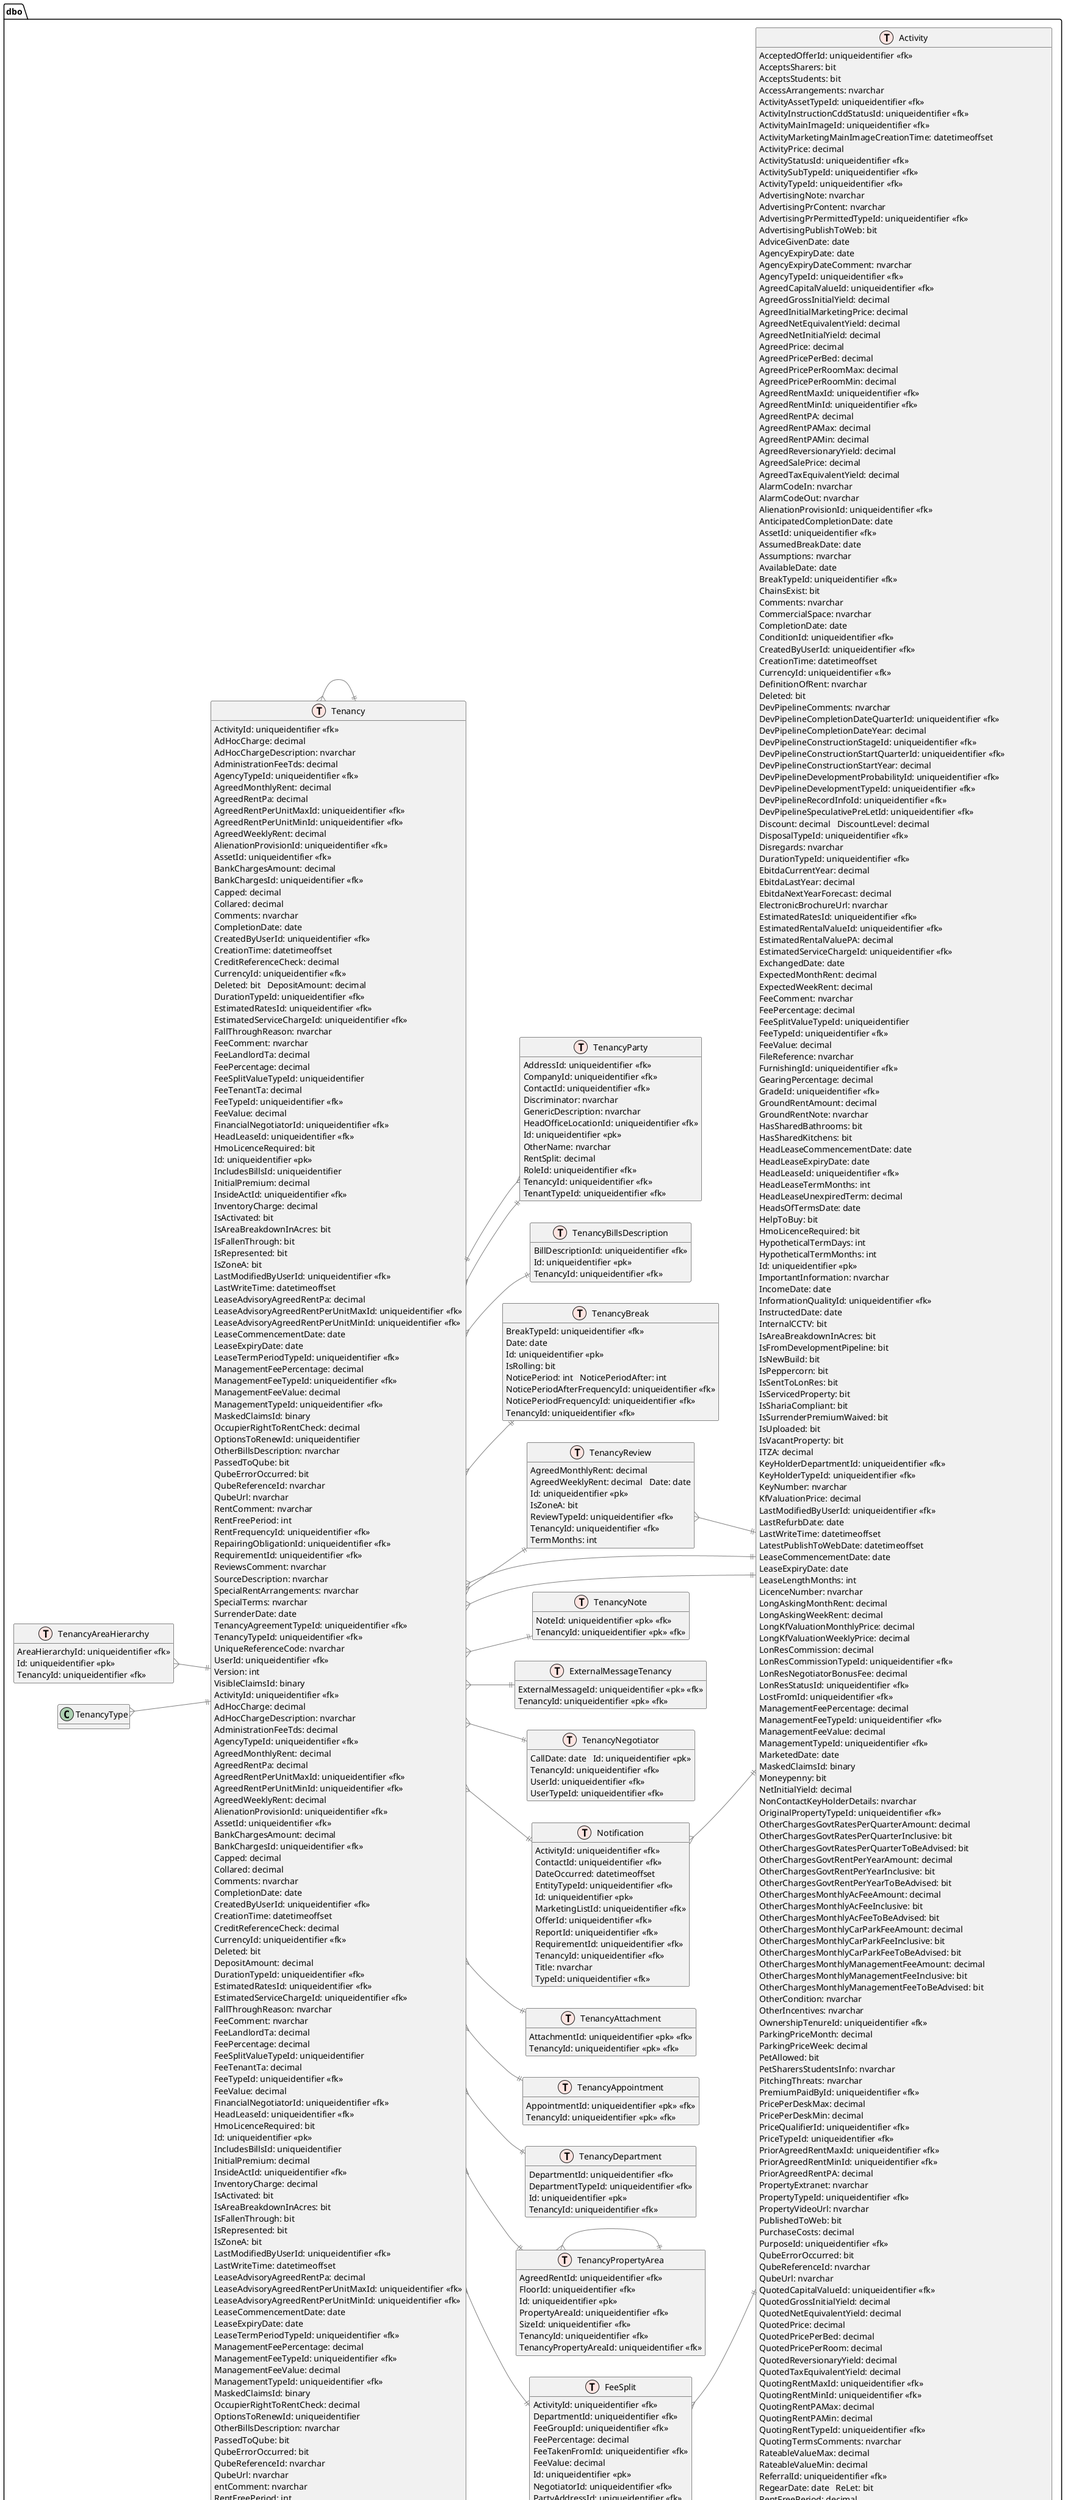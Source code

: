 @startuml TenancyDb

left to right direction

!define table(x) class x << (T,mistyrose) >>   
!define view(x) class x << (V,lightblue) >>   
!define table(x) class x << (T,mistyrose) >>  
!define tr(x) class x << (R,red) >>  
!define tf(x) class x << (F,darkorange) >>   
!define af(x) class x << (F,white) >>   
!define fn(x) class x << (F,plum) >>   
!define fs(x) class x << (F,tan) >>   
!define ft(x) class x << (F,wheat) >>   
!define if(x) class x << (F,gaisboro) >>   
!define p(x) class x << (P,indianred) >>   
!define pc(x) class x << (P,lemonshiffon) >>   
!define x(x) class x << (P,linen) >>     
!define primary_key(x) <<pk>> <u>x</u>
!define foreign_key(x) <<fk>> <b>x</b>
!define link( k, y) k }--||  y
hide methods   
hide stereotypes  
skinparam classarrowcolor gray  

'skinparam linetype ortho
     
table(dbo.Tenancy) {   
    ActivityId: uniqueidentifier <<fk>>   
    AdHocCharge: decimal   
    AdHocChargeDescription: nvarchar   
    AdministrationFeeTds: decimal   
    AgencyTypeId: uniqueidentifier <<fk>>   
    AgreedMonthlyRent: decimal   
    AgreedRentPa: decimal   
    AgreedRentPerUnitMaxId: uniqueidentifier <<fk>>   
    AgreedRentPerUnitMinId: uniqueidentifier <<fk>>   
    AgreedWeeklyRent: decimal   
    AlienationProvisionId: uniqueidentifier <<fk>>   
    AssetId: uniqueidentifier <<fk>>   
    BankChargesAmount: decimal   
    BankChargesId: uniqueidentifier <<fk>>   
    Capped: decimal   
    Collared: decimal   
    Comments: nvarchar   
    CompletionDate: date   
    CreatedByUserId: uniqueidentifier <<fk>>   
    CreationTime: datetimeoffset   
    CreditReferenceCheck: decimal   
    CurrencyId: uniqueidentifier <<fk>>   
    Deleted: bit   DepositAmount: decimal   
    DurationTypeId: uniqueidentifier <<fk>>  
    EstimatedRatesId: uniqueidentifier <<fk>>   
    EstimatedServiceChargeId: uniqueidentifier <<fk>>   
    FallThroughReason: nvarchar   
    FeeComment: nvarchar   
    FeeLandlordTa: decimal   
    FeePercentage: decimal   
    FeeSplitValueTypeId: uniqueidentifier   
    FeeTenantTa: decimal   
    FeeTypeId: uniqueidentifier <<fk>>   
    FeeValue: decimal   
    FinancialNegotiatorId: uniqueidentifier <<fk>>   
    HeadLeaseId: uniqueidentifier <<fk>>   
    HmoLicenceRequired: bit   
    Id: uniqueidentifier <<pk>>   
    IncludesBillsId: uniqueidentifier   
    InitialPremium: decimal   
    InsideActId: uniqueidentifier <<fk>>  
    InventoryCharge: decimal   
    IsActivated: bit   
    IsAreaBreakdownInAcres: bit   
    IsFallenThrough: bit   
    IsRepresented: bit  
    IsZoneA: bit   
    LastModifiedByUserId: uniqueidentifier <<fk>>   
    LastWriteTime: datetimeoffset   
    LeaseAdvisoryAgreedRentPa: decimal   
    LeaseAdvisoryAgreedRentPerUnitMaxId: uniqueidentifier <<fk>>   
    LeaseAdvisoryAgreedRentPerUnitMinId: uniqueidentifier <<fk>>   
    LeaseCommencementDate: date  
    LeaseExpiryDate: date   
    LeaseTermPeriodTypeId: uniqueidentifier <<fk>>   
    ManagementFeePercentage: decimal  
    ManagementFeeTypeId: uniqueidentifier <<fk>>  
    ManagementFeeValue: decimal   
    ManagementTypeId: uniqueidentifier <<fk>>   
    MaskedClaimsId: binary  
    OccupierRightToRentCheck: decimal   
    OptionsToRenewId: uniqueidentifier   
    OtherBillsDescription: nvarchar   
    PassedToQube: bit   
    QubeErrorOccurred: bit   
    QubeReferenceId: nvarchar   
    QubeUrl: nvarchar   
    RentComment: nvarchar   
    RentFreePeriod: int   
    RentFrequencyId: uniqueidentifier <<fk>>   
    RepairingObligationId: uniqueidentifier <<fk>>   
    RequirementId: uniqueidentifier <<fk>>   
    ReviewsComment: nvarchar   
    SourceDescription: nvarchar   
    SpecialRentArrangements: nvarchar   
    SpecialTerms: nvarchar   
    SurrenderDate: date   
    TenancyAgreementTypeId: uniqueidentifier <<fk>>  
    TenancyTypeId: uniqueidentifier <<fk>>   
    UniqueReferenceCode: nvarchar   
    UserId: uniqueidentifier <<fk>>   
    Version: int   
    VisibleClaimsId: binary   
}  
              
table(dbo.LeaseAdvisoryTenancies) {   
    ActivityId: uniqueidentifier <<pk>> <<fk>>   
    TenancyId: uniqueidentifier <<pk>> <<fk>>   
}  
table(dbo.FeeSplit) {  
    ActivityId: uniqueidentifier <<fk>>   
    DepartmentId: uniqueidentifier <<fk>>   
    FeeGroupId: uniqueidentifier <<fk>>   
    FeePercentage: decimal   
    FeeTakenFromId: uniqueidentifier <<fk>>   
    FeeValue: decimal   
    Id: uniqueidentifier <<pk>>   
    NegotiatorId: uniqueidentifier <<fk>>   
    PartyAddressId: uniqueidentifier <<fk>>   
    PartyCompanyId: uniqueidentifier <<fk>>   
    PartyContactId: uniqueidentifier <<fk>>   
    PartyOtherName: nvarchar   
    PartyRoleId: uniqueidentifier <<fk>>   
    RequirementId: uniqueidentifier <<fk>>   
    ShareOfFee: decimal   
    TenancyId: uniqueidentifier <<fk>>   
}  
        
table(dbo.TenancyPropertyArea) {   
    AgreedRentId: uniqueidentifier <<fk>>   
    FloorId: uniqueidentifier <<fk>>   
    Id: uniqueidentifier <<pk>>   
    PropertyAreaId: uniqueidentifier <<fk>>   
    SizeId: uniqueidentifier <<fk>>   
    TenancyId: uniqueidentifier <<fk>>   
    TenancyPropertyAreaId: uniqueidentifier <<fk>>   
}  
table(dbo.TenancyAreaHierarchy) {   
    AreaHierarchyId: uniqueidentifier <<fk>>   
    Id: uniqueidentifier <<pk>>   
    TenancyId: uniqueidentifier <<fk>>   
}  
table(dbo.TenancyDepartment) {   
    DepartmentId: uniqueidentifier <<fk>>   
    DepartmentTypeId: uniqueidentifier <<fk>>   
    Id: uniqueidentifier <<pk>>   
    TenancyId: uniqueidentifier <<fk>>   
}  
table(dbo.TenancyAppointment) {   
    AppointmentId: uniqueidentifier <<pk>> <<fk>>   
    TenancyId: uniqueidentifier <<pk>> <<fk>>   
}  
table(dbo.TenancyAttachment) {   
    AttachmentId: uniqueidentifier <<pk>> <<fk>>   
    TenancyId: uniqueidentifier <<pk>> <<fk>>   
}  
table(dbo.Notification) {   
    ActivityId: uniqueidentifier <<fk>>   
    ContactId: uniqueidentifier <<fk>>   
    DateOccurred: datetimeoffset   
    EntityTypeId: uniqueidentifier <<fk>>   
    Id: uniqueidentifier <<pk>>   
    MarketingListId: uniqueidentifier <<fk>>   
    OfferId: uniqueidentifier <<fk>>   
    ReportId: uniqueidentifier <<fk>>   
    RequirementId: uniqueidentifier <<fk>>   
    TenancyId: uniqueidentifier <<fk>>   
    Title: nvarchar   
    TypeId: uniqueidentifier <<fk>>   
}  
table(dbo.TenancyNegotiator) {   
    CallDate: date   Id: uniqueidentifier <<pk>>   
    TenancyId: uniqueidentifier <<fk>>   
    UserId: uniqueidentifier <<fk>>   
    UserTypeId: uniqueidentifier <<fk>>   
}  
table(dbo.ExternalMessageTenancy) {  
    ExternalMessageId: uniqueidentifier <<pk>> <<fk>>   
    TenancyId: uniqueidentifier <<pk>> <<fk>>   
}  
table(dbo.TenancyNote) {   
    NoteId: uniqueidentifier <<pk>> <<fk>>   
    TenancyId: uniqueidentifier <<pk>> <<fk>>   
}  
table(dbo.Activity) {   
    AcceptedOfferId: uniqueidentifier <<fk>>   
    AcceptsSharers: bit  
    AcceptsStudents: bit   
    AccessArrangements: nvarchar   
    ActivityAssetTypeId: uniqueidentifier <<fk>>   
    ActivityInstructionCddStatusId: uniqueidentifier <<fk>>   
    ActivityMainImageId: uniqueidentifier <<fk>>   
    ActivityMarketingMainImageCreationTime: datetimeoffset  
    ActivityPrice: decimal   
    ActivityStatusId: uniqueidentifier <<fk>>   
    ActivitySubTypeId: uniqueidentifier <<fk>>   
    ActivityTypeId: uniqueidentifier <<fk>>   
    AdvertisingNote: nvarchar   
    AdvertisingPrContent: nvarchar   
    AdvertisingPrPermittedTypeId: uniqueidentifier <<fk>>   
    AdvertisingPublishToWeb: bit   
    AdviceGivenDate: date   
    AgencyExpiryDate: date   
    AgencyExpiryDateComment: nvarchar   
    AgencyTypeId: uniqueidentifier <<fk>>   
    AgreedCapitalValueId: uniqueidentifier <<fk>>   
    AgreedGrossInitialYield: decimal   
    AgreedInitialMarketingPrice: decimal   
    AgreedNetEquivalentYield: decimal   
    AgreedNetInitialYield: decimal   
    AgreedPrice: decimal   
    AgreedPricePerBed: decimal   
    AgreedPricePerRoomMax: decimal   
    AgreedPricePerRoomMin: decimal   
    AgreedRentMaxId: uniqueidentifier <<fk>>   
    AgreedRentMinId: uniqueidentifier <<fk>>   
    AgreedRentPA: decimal   
    AgreedRentPAMax: decimal   
    AgreedRentPAMin: decimal   
    AgreedReversionaryYield: decimal   
    AgreedSalePrice: decimal   
    AgreedTaxEquivalentYield: decimal   
    AlarmCodeIn: nvarchar   
    AlarmCodeOut: nvarchar   
    AlienationProvisionId: uniqueidentifier <<fk>>   
    AnticipatedCompletionDate: date   
    AssetId: uniqueidentifier <<fk>>   
    AssumedBreakDate: date   
    Assumptions: nvarchar   
    AvailableDate: date   
    BreakTypeId: uniqueidentifier <<fk>>   
    ChainsExist: bit   
    Comments: nvarchar   
    CommercialSpace: nvarchar  
    CompletionDate: date   
    ConditionId: uniqueidentifier <<fk>>   
    CreatedByUserId: uniqueidentifier <<fk>>   
    CreationTime: datetimeoffset   
    CurrencyId: uniqueidentifier <<fk>>   
    DefinitionOfRent: nvarchar   
    Deleted: bit   
    DevPipelineComments: nvarchar   
    DevPipelineCompletionDateQuarterId: uniqueidentifier <<fk>>   
    DevPipelineCompletionDateYear: decimal   
    DevPipelineConstructionStageId: uniqueidentifier <<fk>>   
    DevPipelineConstructionStartQuarterId: uniqueidentifier <<fk>>   
    DevPipelineConstructionStartYear: decimal   
    DevPipelineDevelopmentProbabilityId: uniqueidentifier <<fk>>   
    DevPipelineDevelopmentTypeId: uniqueidentifier <<fk>>   
    DevPipelineRecordInfoId: uniqueidentifier <<fk>>   
    DevPipelineSpeculativePreLetId: uniqueidentifier <<fk>>   
    Discount: decimal   DiscountLevel: decimal   
    DisposalTypeId: uniqueidentifier <<fk>>   
    Disregards: nvarchar   
    DurationTypeId: uniqueidentifier <<fk>>   
    EbitdaCurrentYear: decimal   
    EbitdaLastYear: decimal   
    EbitdaNextYearForecast: decimal   
    ElectronicBrochureUrl: nvarchar   
    EstimatedRatesId: uniqueidentifier <<fk>>   
    EstimatedRentalValueId: uniqueidentifier <<fk>>   
    EstimatedRentalValuePA: decimal   
    EstimatedServiceChargeId: uniqueidentifier <<fk>>   
    ExchangedDate: date   
    ExpectedMonthRent: decimal   
    ExpectedWeekRent: decimal   
    FeeComment: nvarchar   
    FeePercentage: decimal   
    FeeSplitValueTypeId: uniqueidentifier   
    FeeTypeId: uniqueidentifier <<fk>>   
    FeeValue: decimal   
    FileReference: nvarchar   
    FurnishingId: uniqueidentifier <<fk>>   
    GearingPercentage: decimal   
    GradeId: uniqueidentifier <<fk>>   
    GroundRentAmount: decimal   
    GroundRentNote: nvarchar   
    HasSharedBathrooms: bit   
    HasSharedKitchens: bit   
    HeadLeaseCommencementDate: date   
    HeadLeaseExpiryDate: date   
    HeadLeaseId: uniqueidentifier <<fk>>  
    HeadLeaseTermMonths: int   
    HeadLeaseUnexpiredTerm: decimal   
    HeadsOfTermsDate: date   
    HelpToBuy: bit   
    HmoLicenceRequired: bit   
    HypotheticalTermDays: int   
    HypotheticalTermMonths: int   
    Id: uniqueidentifier <<pk>>   
    ImportantInformation: nvarchar   
    IncomeDate: date   
    InformationQualityId: uniqueidentifier <<fk>>   
    InstructedDate: date   
    InternalCCTV: bit   
    IsAreaBreakdownInAcres: bit   
    IsFromDevelopmentPipeline: bit   
    IsNewBuild: bit   
    IsPeppercorn: bit   
    IsSentToLonRes: bit   
    IsServicedProperty: bit   
    IsShariaCompliant: bit   
    IsSurrenderPremiumWaived: bit   
    IsUploaded: bit   
    IsVacantProperty: bit   
    ITZA: decimal   
    KeyHolderDepartmentId: uniqueidentifier <<fk>>   
    KeyHolderTypeId: uniqueidentifier <<fk>>   
    KeyNumber: nvarchar   
    KfValuationPrice: decimal   
    LastModifiedByUserId: uniqueidentifier <<fk>>   
    LastRefurbDate: date   
    LastWriteTime: datetimeoffset   
    LatestPublishToWebDate: datetimeoffset   
    LeaseCommencementDate: date   
    LeaseExpiryDate: date   
    LeaseLengthMonths: int   
    LicenceNumber: nvarchar   
    LongAskingMonthRent: decimal   
    LongAskingWeekRent: decimal   
    LongKfValuationMonthlyPrice: decimal   
    LongKfValuationWeeklyPrice: decimal   
    LonResCommission: decimal   
    LonResCommissionTypeId: uniqueidentifier <<fk>>   
    LonResNegotiatorBonusFee: decimal   
    LonResStatusId: uniqueidentifier <<fk>>   
    LostFromId: uniqueidentifier <<fk>>   
    ManagementFeePercentage: decimal   
    ManagementFeeTypeId: uniqueidentifier <<fk>>   
    ManagementFeeValue: decimal   
    ManagementTypeId: uniqueidentifier <<fk>>   
    MarketedDate: date   
    MaskedClaimsId: binary   
    Moneypenny: bit   
    NetInitialYield: decimal   
    NonContactKeyHolderDetails: nvarchar   
    OriginalPropertyTypeId: uniqueidentifier <<fk>>   
    OtherChargesGovtRatesPerQuarterAmount: decimal   
    OtherChargesGovtRatesPerQuarterInclusive: bit   
    OtherChargesGovtRatesPerQuarterToBeAdvised: bit   
    OtherChargesGovtRentPerYearAmount: decimal   
    OtherChargesGovtRentPerYearInclusive: bit   
    OtherChargesGovtRentPerYearToBeAdvised: bit   
    OtherChargesMonthlyAcFeeAmount: decimal   
    OtherChargesMonthlyAcFeeInclusive: bit   
    OtherChargesMonthlyAcFeeToBeAdvised: bit   
    OtherChargesMonthlyCarParkFeeAmount: decimal   
    OtherChargesMonthlyCarParkFeeInclusive: bit   
    OtherChargesMonthlyCarParkFeeToBeAdvised: bit   
    OtherChargesMonthlyManagementFeeAmount: decimal   
    OtherChargesMonthlyManagementFeeInclusive: bit   
    OtherChargesMonthlyManagementFeeToBeAdvised: bit   
    OtherCondition: nvarchar   
    OtherIncentives: nvarchar  
    OwnershipTenureId: uniqueidentifier <<fk>>  
    ParkingPriceMonth: decimal   
    ParkingPriceWeek: decimal   
    PetAllowed: bit   
    PetSharersStudentsInfo: nvarchar  
    PitchingThreats: nvarchar   
    PremiumPaidById: uniqueidentifier <<fk>>   
    PricePerDeskMax: decimal   
    PricePerDeskMin: decimal   
    PriceQualifierId: uniqueidentifier <<fk>>   
    PriceTypeId: uniqueidentifier <<fk>>   
    PriorAgreedRentMaxId: uniqueidentifier <<fk>>  
    PriorAgreedRentMinId: uniqueidentifier <<fk>>   
    PriorAgreedRentPA: decimal   
    PropertyExtranet: nvarchar   
    PropertyTypeId: uniqueidentifier <<fk>>   
    PropertyVideoUrl: nvarchar   
    PublishedToWeb: bit   
    PurchaseCosts: decimal   
    PurposeId: uniqueidentifier <<fk>>   
    QubeErrorOccurred: bit   
    QubeReferenceId: nvarchar   
    QubeUrl: nvarchar   
    QuotedCapitalValueId: uniqueidentifier <<fk>>   
    QuotedGrossInitialYield: decimal   
    QuotedNetEquivalentYield: decimal   
    QuotedPrice: decimal   
    QuotedPricePerBed: decimal   
    QuotedPricePerRoom: decimal   
    QuotedReversionaryYield: decimal   
    QuotedTaxEquivalentYield: decimal   
    QuotingRentMaxId: uniqueidentifier <<fk>>   
    QuotingRentMinId: uniqueidentifier <<fk>>   
    QuotingRentPAMax: decimal   
    QuotingRentPAMin: decimal   
    QuotingRentTypeId: uniqueidentifier <<fk>>   
    QuotingTermsComments: nvarchar   
    RateableValueMax: decimal   
    RateableValueMin: decimal   
    ReferralId: uniqueidentifier <<fk>>   
    RegearDate: date   ReLet: bit   
    RentFreePeriod: decimal   
    RentFrequencyId: uniqueidentifier <<fk>>   
    RentPA: decimal   
    RepairingObligationId: uniqueidentifier <<fk>>   
    RepresentingId: uniqueidentifier <<fk>>   
    ResponsibleForSaleOrLetCompanyId: uniqueidentifier <<fk>>   
    ResponsibleForSaleOrLetContactId: uniqueidentifier <<fk>>   
    ResponsibleForSaleOrLetNegotiatorDepartmentId: uniqueidentifier <<fk>>   
    ResponsibleForSaleOrLetNegotiatorId: uniqueidentifier <<fk>>  
    RetirementHousingId: uniqueidentifier <<fk>>   
    SalePotentialId: uniqueidentifier <<fk>>   
    SalesBoardRemovalDate: date   
    SalesBoardSpecialInstructions: nvarchar   
    SalesBoardStatusId: uniqueidentifier <<fk>>   
    SalesBoardTypeId: uniqueidentifier <<fk>>  
    SalesBoardUpToDate: bit   
    SellingReasonId: uniqueidentifier <<fk>>   
    ServiceChargeAmount: decimal   
    ServiceChargeNote: nvarchar   
    ServiceLineId: uniqueidentifier <<fk>>   
    ShortAskingMonthRent: decimal   
    ShortAskingWeekRent: decimal   
    ShortKfValuationMonthlyPrice: decimal   
    ShortKfValuationWeeklyPrice: decimal   
    SingleLetId: uniqueidentifier <<fk>>   
    SourceDescription: nvarchar   
    SourceId: uniqueidentifier <<fk>>   
    StandardDisregardsId: uniqueidentifier <<fk>>   
    StatusLastWriteTime: datetimeoffset   
    SurrenderDate: date   
    SurrenderFromId: uniqueidentifier <<fk>>   
    SurrenderPremium: decimal   
    SurrenderToId: uniqueidentifier <<fk>>   
    TenancyConditions: nvarchar   
    TenancyReviewId: uniqueidentifier <<fk>>   
    TermYears: decimal   
    TotalRentId: uniqueidentifier <<fk>>   
    TransactionExplanation: nvarchar   
    TreatmentOfRentFreePeriodsId: uniqueidentifier <<fk>>   
    TypeOfLeaseId: uniqueidentifier <<fk>>   
    UnderOfferDate: date   
    UniqueReferenceCode: nvarchar   
    UnitMix: nvarchar   
    UserId: uniqueidentifier <<fk>>   
    VacancyLevel: decimal   
    VendorValuationPrice: decimal   
    Version: int   
    VirtualTourUrl: nvarchar   
    VisibleClaimsId: binary   
    WAULT: decimal   
    WebsiteUrl: nvarchar   
    Yield: decimal   
    ZoneARentId: uniqueidentifier <<fk>>   
}  
table(dbo.TenancyReview) {   
    AgreedMonthlyRent: decimal   
    AgreedWeeklyRent: decimal   Date: date   
    Id: uniqueidentifier <<pk>>   
    IsZoneA: bit   
    ReviewTypeId: uniqueidentifier <<fk>>   
    TenancyId: uniqueidentifier <<fk>>   
    TermMonths: int   
}  
table(dbo.Tenancy) {   
    ActivityId: uniqueidentifier <<fk>>   
    AdHocCharge: decimal   
    AdHocChargeDescription: nvarchar   
    AdministrationFeeTds: decimal   
    AgencyTypeId: uniqueidentifier <<fk>>   
    AgreedMonthlyRent: decimal   
    AgreedRentPa: decimal   
    AgreedRentPerUnitMaxId: uniqueidentifier <<fk>>   
    AgreedRentPerUnitMinId: uniqueidentifier <<fk>>   
    AgreedWeeklyRent: decimal   
    AlienationProvisionId: uniqueidentifier <<fk>>   
    AssetId: uniqueidentifier <<fk>>   
    BankChargesAmount: decimal   
    BankChargesId: uniqueidentifier <<fk>>   
    Capped: decimal   
    Collared: decimal   
    Comments: nvarchar   
    CompletionDate: date   
    CreatedByUserId: uniqueidentifier <<fk>>   
    CreationTime: datetimeoffset   
    CreditReferenceCheck: decimal   
    CurrencyId: uniqueidentifier <<fk>>   
    Deleted: bit   
    DepositAmount: decimal   
    DurationTypeId: uniqueidentifier <<fk>>   
    EstimatedRatesId: uniqueidentifier <<fk>>   
    EstimatedServiceChargeId: uniqueidentifier <<fk>>   
    FallThroughReason: nvarchar   
    FeeComment: nvarchar   
    FeeLandlordTa: decimal   
    FeePercentage: decimal   
    FeeSplitValueTypeId: uniqueidentifier   
    FeeTenantTa: decimal   
    FeeTypeId: uniqueidentifier <<fk>>   
    FeeValue: decimal   
    FinancialNegotiatorId: uniqueidentifier <<fk>>   
    HeadLeaseId: uniqueidentifier <<fk>>   
    HmoLicenceRequired: bit   
    Id: uniqueidentifier <<pk>>  
    IncludesBillsId: uniqueidentifier   
    InitialPremium: decimal   
    InsideActId: uniqueidentifier <<fk>>   
    InventoryCharge: decimal   
    IsActivated: bit   
    IsAreaBreakdownInAcres: bit   
    IsFallenThrough: bit   
    IsRepresented: bit   
    IsZoneA: bit   
    LastModifiedByUserId: uniqueidentifier <<fk>>   
    LastWriteTime: datetimeoffset  
    LeaseAdvisoryAgreedRentPa: decimal   
    LeaseAdvisoryAgreedRentPerUnitMaxId: uniqueidentifier <<fk>>   
    LeaseAdvisoryAgreedRentPerUnitMinId: uniqueidentifier <<fk>>   
    LeaseCommencementDate: date   
    LeaseExpiryDate: date   
    LeaseTermPeriodTypeId: uniqueidentifier <<fk>>   
    ManagementFeePercentage: decimal  
    ManagementFeeTypeId: uniqueidentifier <<fk>>   
    ManagementFeeValue: decimal   
    ManagementTypeId: uniqueidentifier <<fk>>   
    MaskedClaimsId: binary   
    OccupierRightToRentCheck: decimal   
    OptionsToRenewId: uniqueidentifier  
    OtherBillsDescription: nvarchar   
    PassedToQube: bit   
    QubeErrorOccurred: bit   
    QubeReferenceId: nvarchar   
    QubeUrl: nvarchar   
    entComment: nvarchar   
    RentFreePeriod: int   
    RentFrequencyId: uniqueidentifier <<fk>>   
    RepairingObligationId: uniqueidentifier <<fk>>   
    RequirementId: uniqueidentifier <<fk>>   
    ReviewsComment: nvarchar  
    SourceDescription: nvarchar   
    SpecialRentArrangements: nvarchar   
    SpecialTerms: nvarchar   
    SurrenderDate: date   
    TenancyAgreementTypeId: uniqueidentifier <<fk>>   
    TenancyTypeId: uniqueidentifier <<fk>>   
    UniqueReferenceCode: nvarchar 
    UserId: uniqueidentifier <<fk>>   
    Version: int   
    isibleClaimsId: binary  
}  
table(dbo.TenancyBreak) {   
    BreakTypeId: uniqueidentifier <<fk>>   
    Date: date   
    Id: uniqueidentifier <<pk>>   
    IsRolling: bit   
    NoticePeriod: int   NoticePeriodAfter: int   
    NoticePeriodAfterFrequencyId: uniqueidentifier <<fk>>   
    NoticePeriodFrequencyId: uniqueidentifier <<fk>>   
    TenancyId: uniqueidentifier <<fk>>   
}  
table(dbo.TenancyBillsDescription) {   
    BillDescriptionId: uniqueidentifier <<fk>>   
    Id: uniqueidentifier <<pk>>   
    TenancyId: uniqueidentifier <<fk>>   
}  
table(dbo.TenancyParty) {   
    AddressId: uniqueidentifier <<fk>>   
    CompanyId: uniqueidentifier <<fk>>   
    ContactId: uniqueidentifier <<fk>>  
    Discriminator: nvarchar   
    GenericDescription: nvarchar   
    HeadOfficeLocationId: uniqueidentifier <<fk>>   
    Id: uniqueidentifier <<pk>>   
    OtherName: nvarchar   
    RentSplit: decimal   
    RoleId: uniqueidentifier <<fk>>   
    TenancyId: uniqueidentifier <<fk>>   
    TenantTypeId: uniqueidentifier <<fk>>   
}  

'    dbo.TenancyPropertyArea -|> dbo.TenancyPropertyArea:FK  
'    dbo.Notification -|> dbo.Activity:FK  
'    dbo.Tenancy -|> dbo.Activity:FK  
'    dbo.FeeSplit -|> dbo.Activity:FK  
'    dbo.LeaseAdvisoryTenancies -|> dbo.Activity:FK  
'    dbo.Activity -|> dbo.TenancyReview:FK  
'    dbo.TenancyParty -|> dbo.Tenancy:FK  
'   dbo.Tenancy -|> dbo.Tenancy:FK  
'    dbo.Activity -|> dbo.Tenancy:FK  
'    dbo.ExternalMessageTenancy -|> dbo.Tenancy:FK  
'    dbo.FeeSplit -|> dbo.Tenancy:FK  
'    dbo.LeaseAdvisoryTenancies -|> dbo.Tenancy:FK  
'    dbo.Notification -|> dbo.Tenancy:FK  
'    dbo.TenancyAppointment -|> dbo.Tenancy:FK  
'    dbo.TenancyAreaHierarchy -|> dbo.Tenancy:FK  
'    dbo.TenancyAttachment -|> dbo.Tenancy:FK  
 '   dbo.TenancyBillsDescription -|> dbo.Tenancy:FK  
'    dbo.TenancyBreak -|> dbo.Tenancy:FK  
'    dbo.TenancyDepartment -|> dbo.Tenancy:FK  
'    dbo.TenancyNegotiator -|> dbo.Tenancy:FK  
'    dbo.TenancyNote -|> dbo.Tenancy:FK  
'    dbo.TenancyPropertyArea -|> dbo.Tenancy:FK  
'    dbo.TenancyReview -|> dbo.Tenancy:FK  

link( dbo.Tenancy, dbo.Tenancy)
link( dbo.Tenancy, dbo.TenancyBreak)
link( dbo.Tenancy, dbo.TenancyAppointment)
link( dbo.Tenancy, dbo.TenancyNote)
link( dbo.Tenancy, dbo.TenancyDepartment)
link( dbo.Tenancy, dbo.TenancyPropertyArea)
link( dbo.Tenancy, dbo.TenancyNegotiator)
link( dbo.Tenancy, dbo.TenancyReview)
link( dbo.Tenancy, dbo.TenancyAttachment)

link( dbo.Tenancy, dbo.TenancyParty)
link( dbo.TenancyParty, dbo.Tenancy)


link( dbo.TenancyAreaHierarchy, dbo.Tenancy)

link( dbo.TenancyType, dbo.Tenancy)
link( dbo.TenancyPropertyArea, dbo.TenancyPropertyArea)
'link( dbo.TenancyType, dbo.TenancyTypeLocalised)

link( dbo.Tenancy, dbo.TenancyBillsDescription)
link( dbo.Tenancy, dbo.Notification)
link( dbo.Tenancy, dbo.LeaseAdvisoryTenancies)
link( dbo.Tenancy, dbo.FeeSplit)
link( dbo.Tenancy, dbo.ExternalMessageTenancy)
link( dbo.Tenancy, dbo.Activity)
link( dbo.TenancyReview, dbo.Activity)
link( dbo.Tenancy, dbo.Activity)
link( dbo.FeeSplit, dbo.Activity)
link( dbo.Notification, dbo.Activity)

@enduml